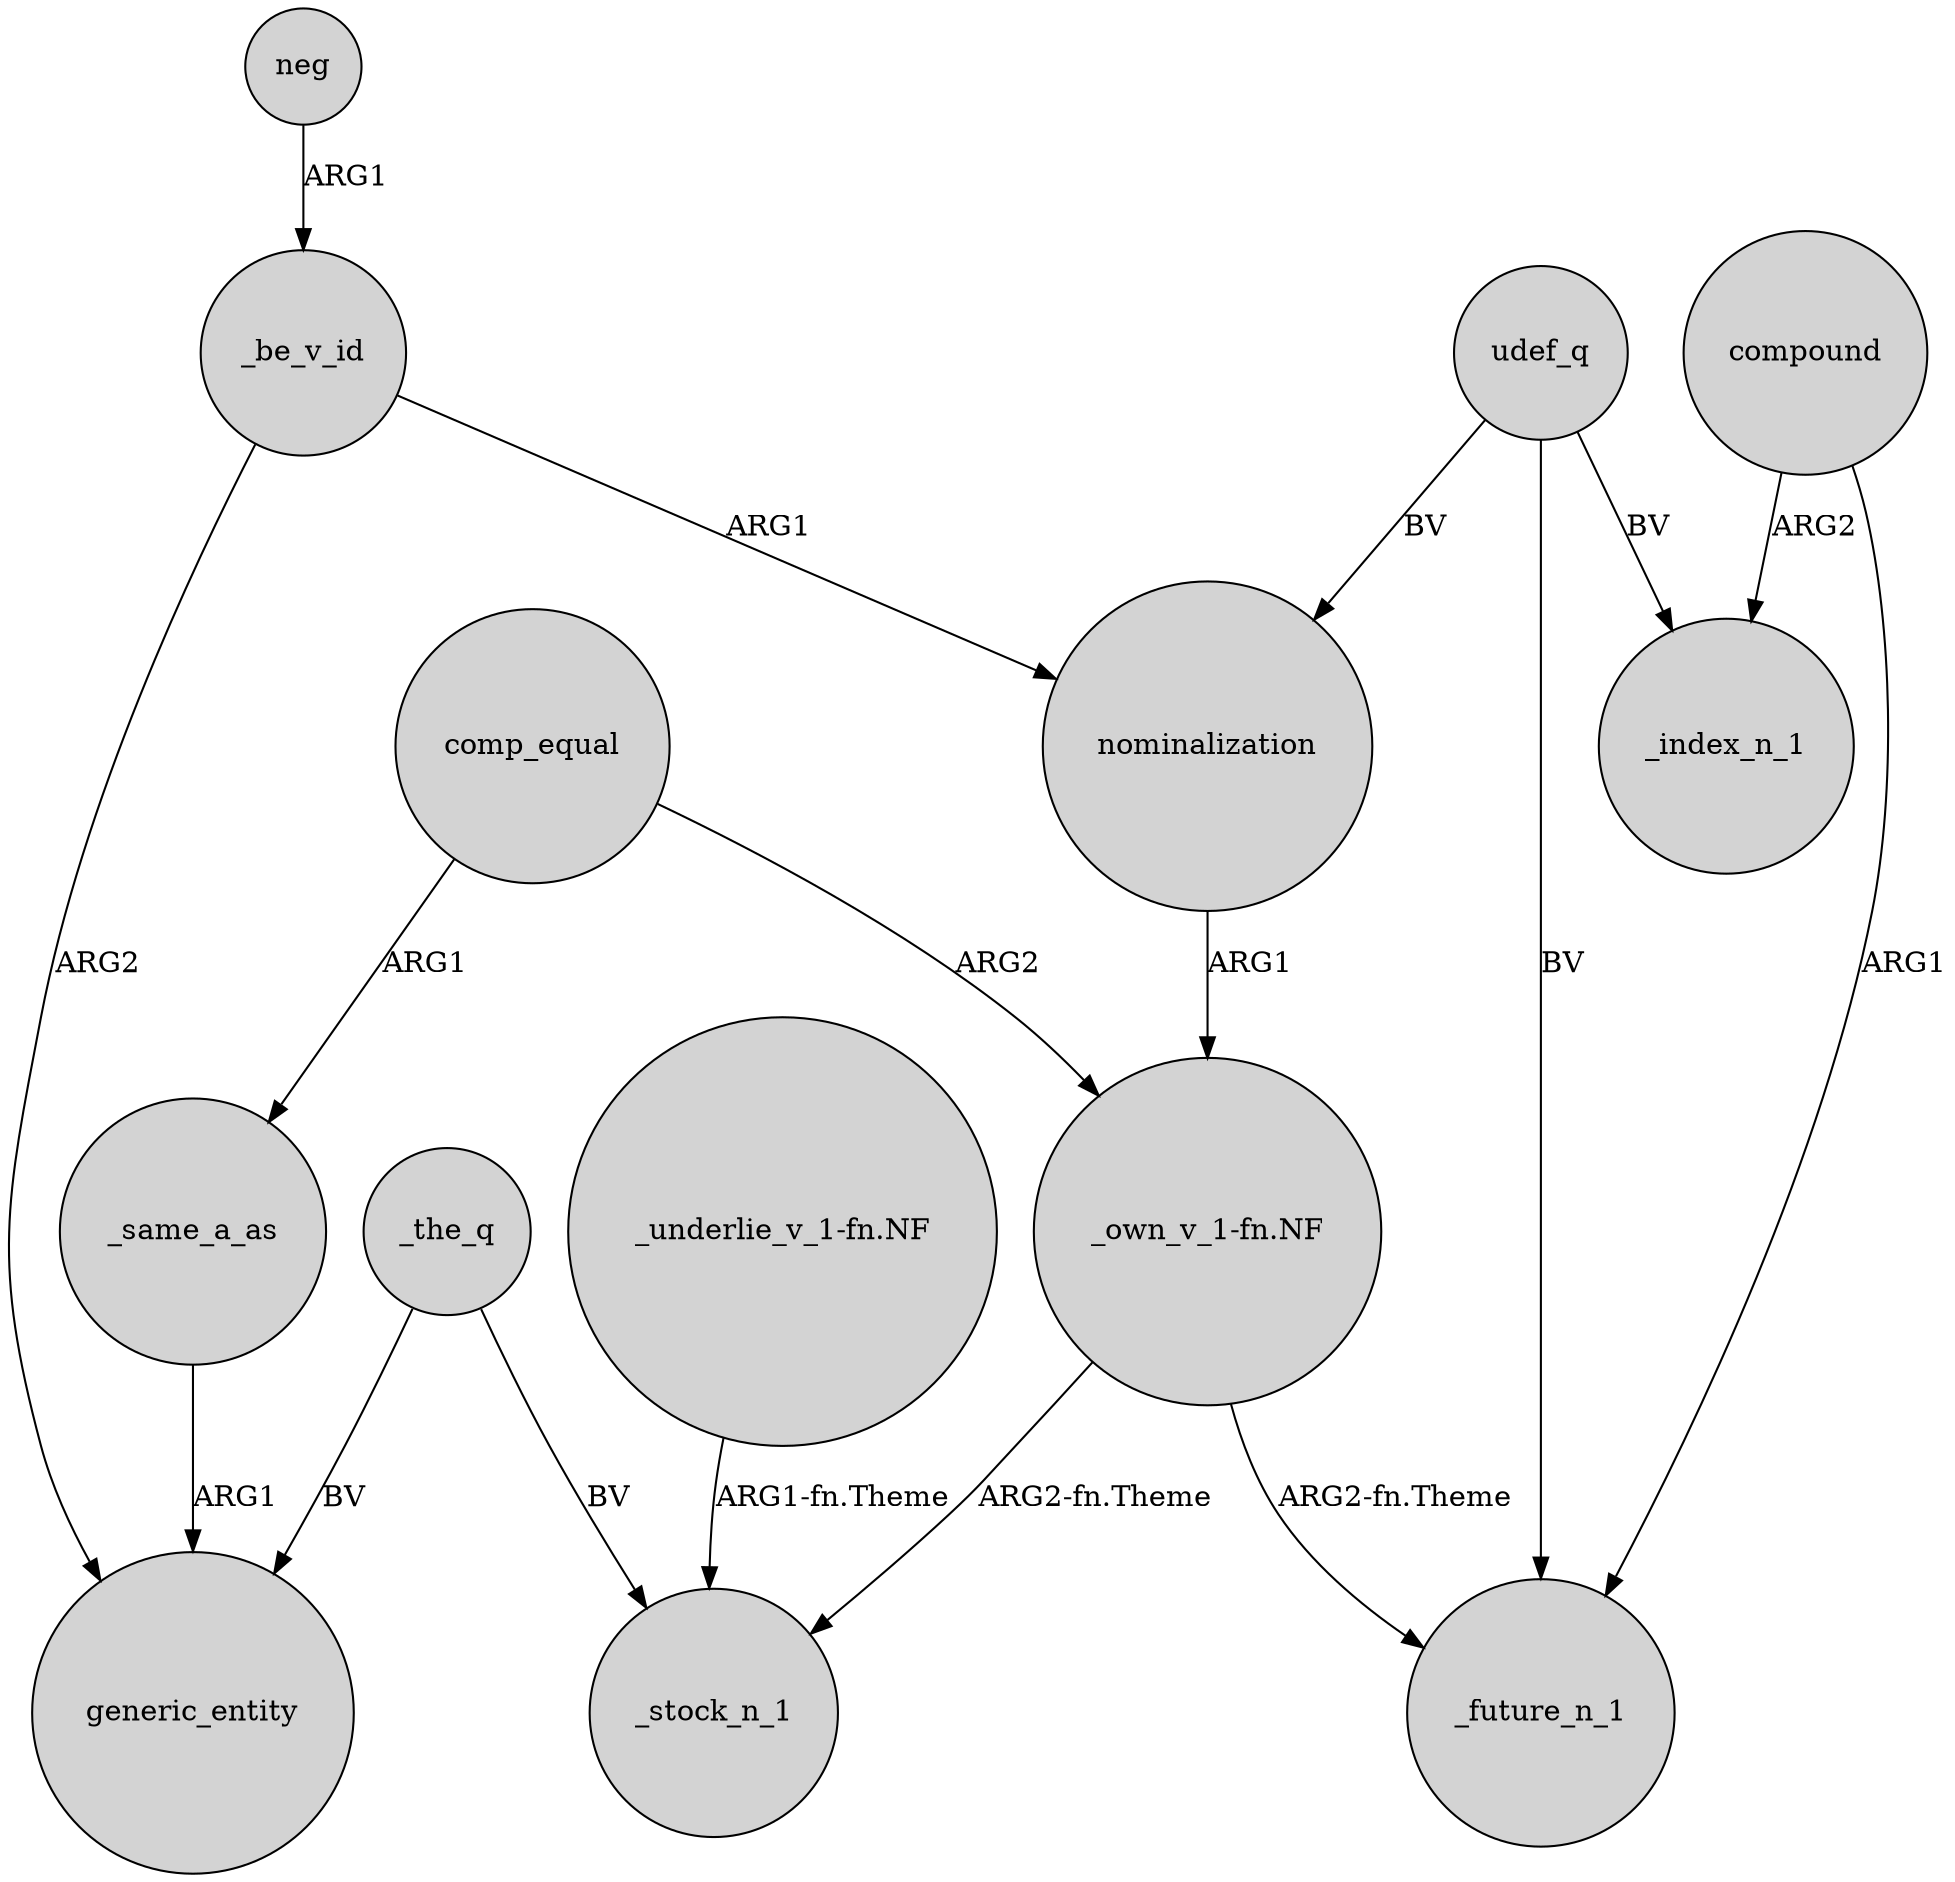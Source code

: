 digraph {
	node [shape=circle style=filled]
	_the_q -> generic_entity [label=BV]
	neg -> _be_v_id [label=ARG1]
	comp_equal -> _same_a_as [label=ARG1]
	_the_q -> _stock_n_1 [label=BV]
	compound -> _future_n_1 [label=ARG1]
	compound -> _index_n_1 [label=ARG2]
	"_underlie_v_1-fn.NF" -> _stock_n_1 [label="ARG1-fn.Theme"]
	udef_q -> _index_n_1 [label=BV]
	nominalization -> "_own_v_1-fn.NF" [label=ARG1]
	_same_a_as -> generic_entity [label=ARG1]
	comp_equal -> "_own_v_1-fn.NF" [label=ARG2]
	udef_q -> _future_n_1 [label=BV]
	_be_v_id -> generic_entity [label=ARG2]
	_be_v_id -> nominalization [label=ARG1]
	"_own_v_1-fn.NF" -> _stock_n_1 [label="ARG2-fn.Theme"]
	udef_q -> nominalization [label=BV]
	"_own_v_1-fn.NF" -> _future_n_1 [label="ARG2-fn.Theme"]
}

